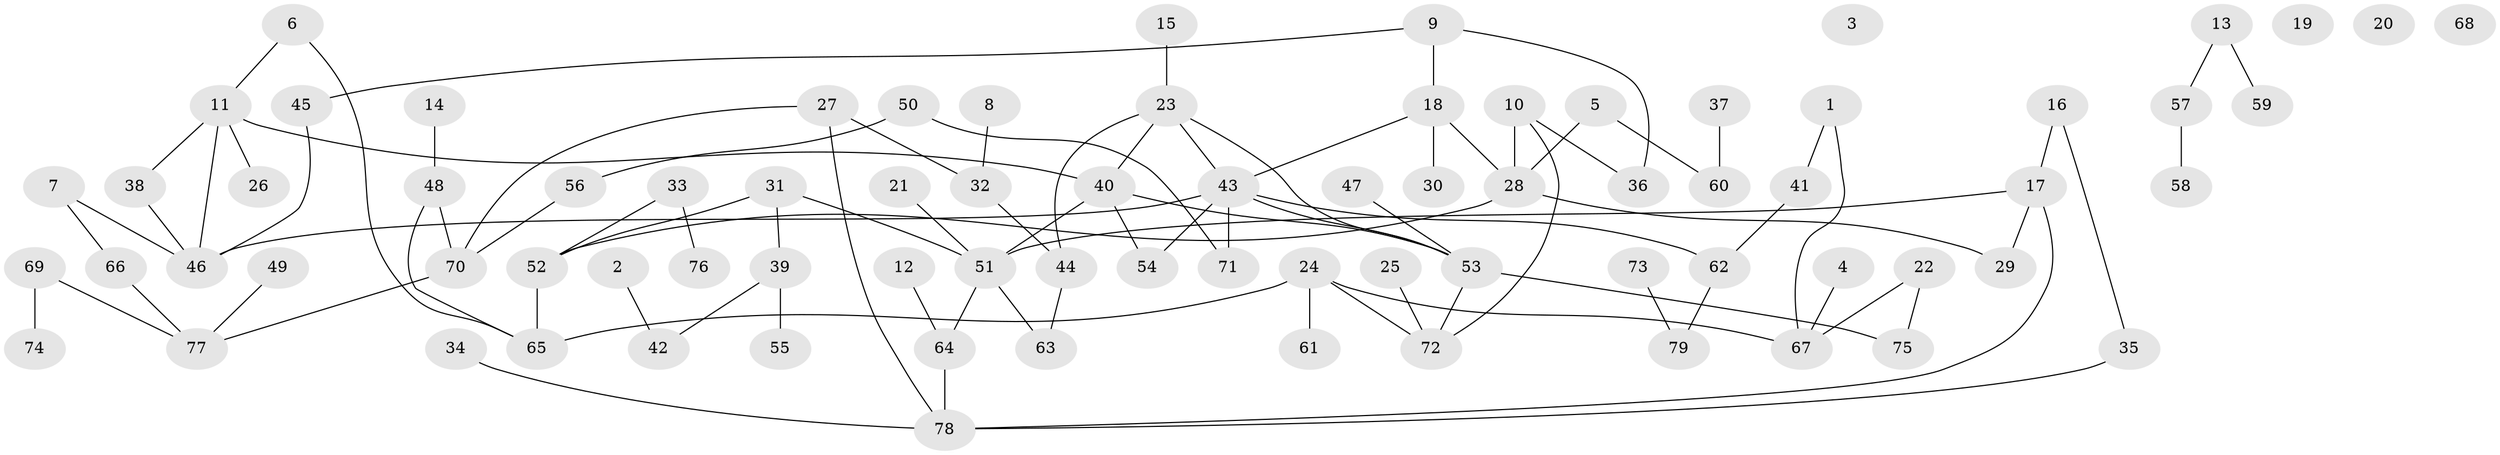 // Generated by graph-tools (version 1.1) at 2025/49/03/09/25 03:49:09]
// undirected, 79 vertices, 94 edges
graph export_dot {
graph [start="1"]
  node [color=gray90,style=filled];
  1;
  2;
  3;
  4;
  5;
  6;
  7;
  8;
  9;
  10;
  11;
  12;
  13;
  14;
  15;
  16;
  17;
  18;
  19;
  20;
  21;
  22;
  23;
  24;
  25;
  26;
  27;
  28;
  29;
  30;
  31;
  32;
  33;
  34;
  35;
  36;
  37;
  38;
  39;
  40;
  41;
  42;
  43;
  44;
  45;
  46;
  47;
  48;
  49;
  50;
  51;
  52;
  53;
  54;
  55;
  56;
  57;
  58;
  59;
  60;
  61;
  62;
  63;
  64;
  65;
  66;
  67;
  68;
  69;
  70;
  71;
  72;
  73;
  74;
  75;
  76;
  77;
  78;
  79;
  1 -- 41;
  1 -- 67;
  2 -- 42;
  4 -- 67;
  5 -- 28;
  5 -- 60;
  6 -- 11;
  6 -- 65;
  7 -- 46;
  7 -- 66;
  8 -- 32;
  9 -- 18;
  9 -- 36;
  9 -- 45;
  10 -- 28;
  10 -- 36;
  10 -- 72;
  11 -- 26;
  11 -- 38;
  11 -- 40;
  11 -- 46;
  12 -- 64;
  13 -- 57;
  13 -- 59;
  14 -- 48;
  15 -- 23;
  16 -- 17;
  16 -- 35;
  17 -- 29;
  17 -- 51;
  17 -- 78;
  18 -- 28;
  18 -- 30;
  18 -- 43;
  21 -- 51;
  22 -- 67;
  22 -- 75;
  23 -- 40;
  23 -- 43;
  23 -- 44;
  23 -- 53;
  24 -- 61;
  24 -- 65;
  24 -- 67;
  24 -- 72;
  25 -- 72;
  27 -- 32;
  27 -- 70;
  27 -- 78;
  28 -- 29;
  28 -- 52;
  31 -- 39;
  31 -- 51;
  31 -- 52;
  32 -- 44;
  33 -- 52;
  33 -- 76;
  34 -- 78;
  35 -- 78;
  37 -- 60;
  38 -- 46;
  39 -- 42;
  39 -- 55;
  40 -- 51;
  40 -- 53;
  40 -- 54;
  41 -- 62;
  43 -- 46;
  43 -- 53;
  43 -- 54;
  43 -- 62;
  43 -- 71;
  44 -- 63;
  45 -- 46;
  47 -- 53;
  48 -- 65;
  48 -- 70;
  49 -- 77;
  50 -- 56;
  50 -- 71;
  51 -- 63;
  51 -- 64;
  52 -- 65;
  53 -- 72;
  53 -- 75;
  56 -- 70;
  57 -- 58;
  62 -- 79;
  64 -- 78;
  66 -- 77;
  69 -- 74;
  69 -- 77;
  70 -- 77;
  73 -- 79;
}
